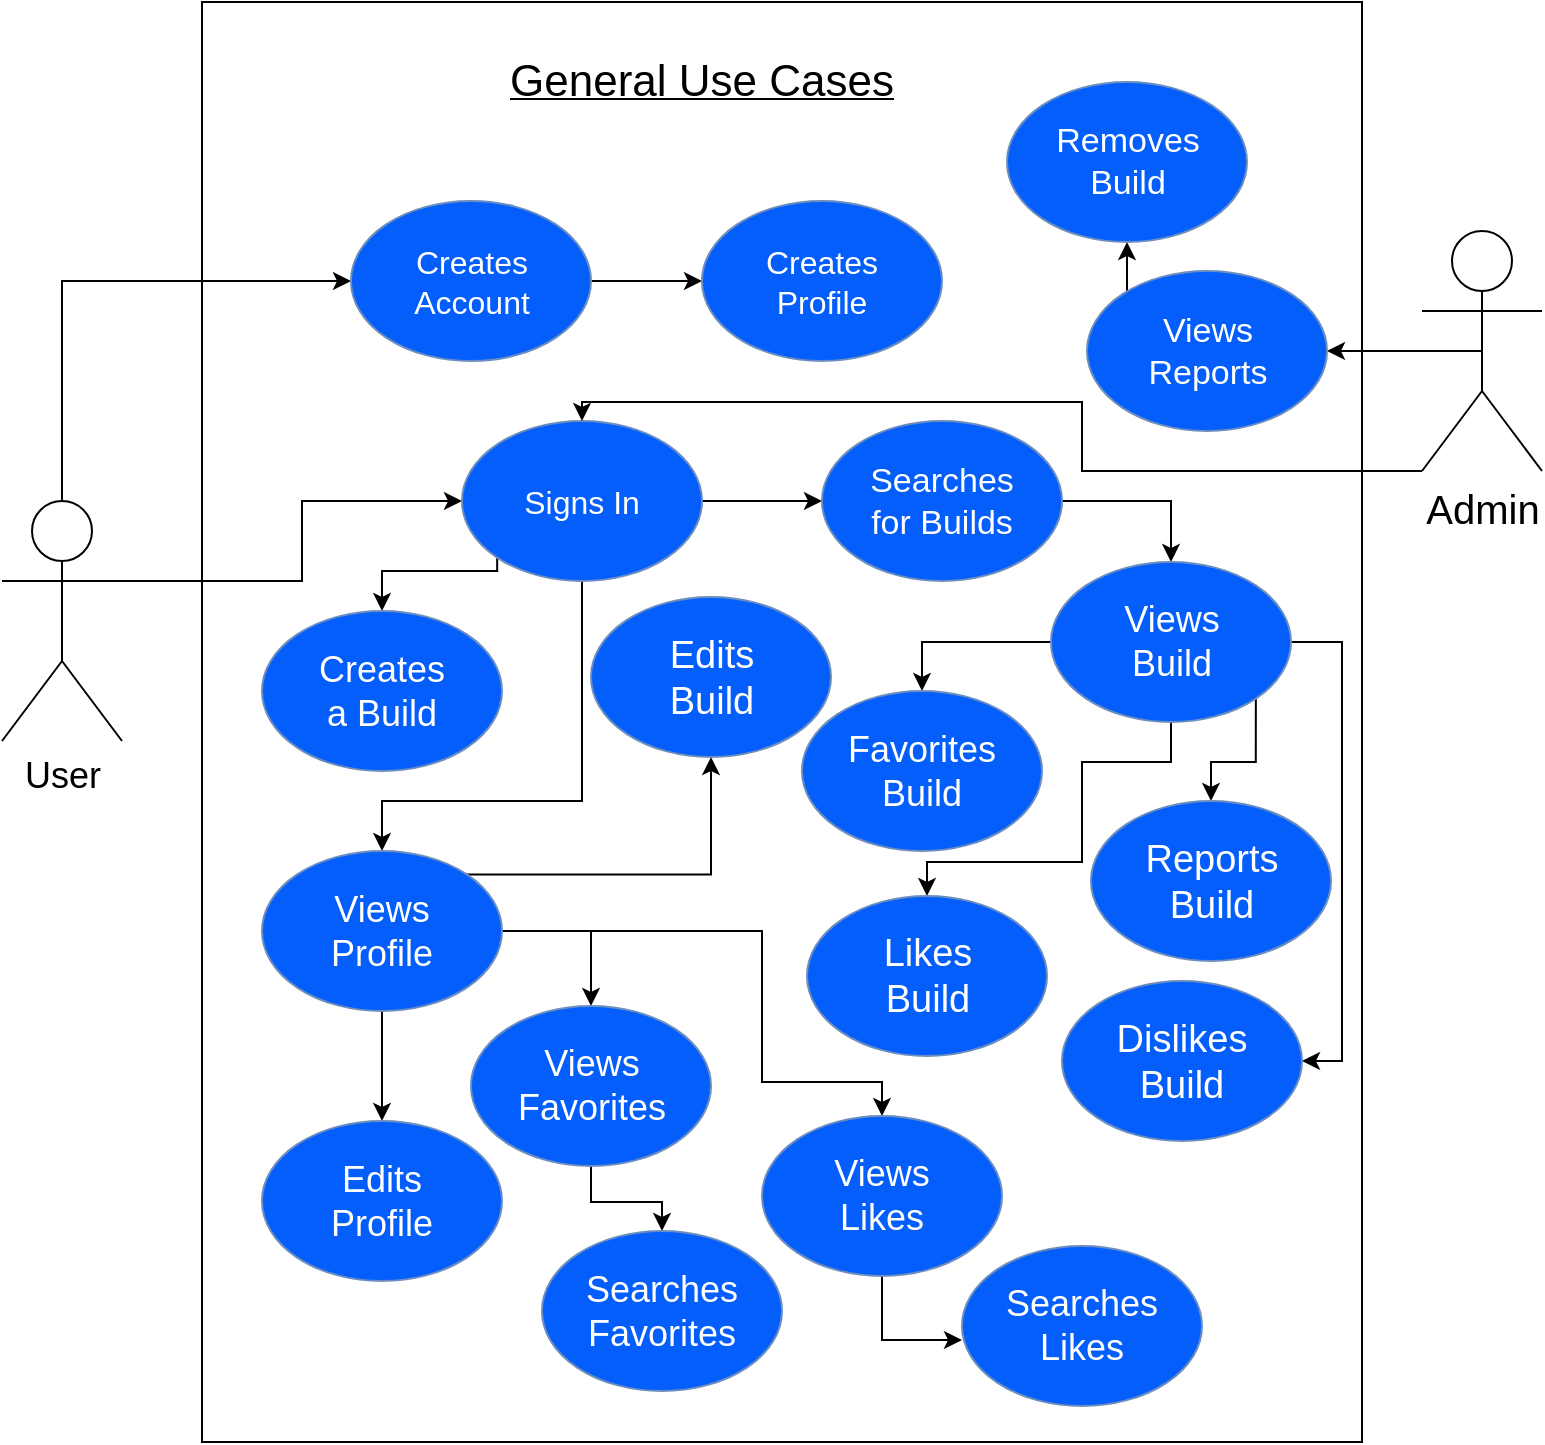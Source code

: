 <mxfile version="12.1.9" type="device" pages="1"><diagram id="uhpHyaAl4oxTMNwRNwRM" name="Page-1"><mxGraphModel dx="1408" dy="755" grid="1" gridSize="10" guides="1" tooltips="1" connect="1" arrows="1" fold="1" page="1" pageScale="1" pageWidth="850" pageHeight="1100" math="0" shadow="0"><root><mxCell id="0"/><mxCell id="1" parent="0"/><mxCell id="EYYUqmQ04hXDHK7EDDQL-3" value="" style="rounded=0;whiteSpace=wrap;html=1;" parent="1" vertex="1"><mxGeometry x="120" y="190" width="580" height="720" as="geometry"/></mxCell><mxCell id="EYYUqmQ04hXDHK7EDDQL-62" style="edgeStyle=orthogonalEdgeStyle;rounded=0;orthogonalLoop=1;jettySize=auto;html=1;exitX=0.5;exitY=0;exitDx=0;exitDy=0;exitPerimeter=0;entryX=0;entryY=0.5;entryDx=0;entryDy=0;" parent="1" source="EYYUqmQ04hXDHK7EDDQL-4" target="EYYUqmQ04hXDHK7EDDQL-9" edge="1"><mxGeometry relative="1" as="geometry"/></mxCell><mxCell id="EYYUqmQ04hXDHK7EDDQL-63" style="edgeStyle=orthogonalEdgeStyle;rounded=0;orthogonalLoop=1;jettySize=auto;html=1;exitX=1;exitY=0.333;exitDx=0;exitDy=0;exitPerimeter=0;entryX=0;entryY=0.5;entryDx=0;entryDy=0;" parent="1" source="EYYUqmQ04hXDHK7EDDQL-4" target="EYYUqmQ04hXDHK7EDDQL-20" edge="1"><mxGeometry relative="1" as="geometry"><Array as="points"><mxPoint x="170" y="480"/><mxPoint x="170" y="440"/></Array></mxGeometry></mxCell><mxCell id="EYYUqmQ04hXDHK7EDDQL-4" value="&lt;div style=&quot;font-size: 18px&quot;&gt;&lt;font style=&quot;font-size: 18px&quot;&gt;User&lt;/font&gt;&lt;/div&gt;" style="shape=umlActor;verticalLabelPosition=bottom;labelBackgroundColor=#ffffff;verticalAlign=top;html=1;outlineConnect=0;" parent="1" vertex="1"><mxGeometry x="20" y="439.5" width="60" height="120" as="geometry"/></mxCell><mxCell id="EYYUqmQ04hXDHK7EDDQL-8" value="&lt;u&gt;&lt;font style=&quot;font-size: 22px&quot;&gt;General Use Cases&lt;br&gt;&lt;/font&gt;&lt;/u&gt;" style="text;html=1;strokeColor=none;fillColor=none;align=center;verticalAlign=middle;whiteSpace=wrap;rounded=0;" parent="1" vertex="1"><mxGeometry x="267" y="210" width="206" height="40" as="geometry"/></mxCell><mxCell id="EYYUqmQ04hXDHK7EDDQL-17" style="edgeStyle=orthogonalEdgeStyle;rounded=0;orthogonalLoop=1;jettySize=auto;html=1;exitX=1;exitY=0.5;exitDx=0;exitDy=0;entryX=0;entryY=0.5;entryDx=0;entryDy=0;" parent="1" source="EYYUqmQ04hXDHK7EDDQL-9" target="EYYUqmQ04hXDHK7EDDQL-15" edge="1"><mxGeometry relative="1" as="geometry"/></mxCell><mxCell id="EYYUqmQ04hXDHK7EDDQL-9" value="" style="ellipse;whiteSpace=wrap;html=1;fillColor=#035EFC;strokeColor=#6c8ebf;" parent="1" vertex="1"><mxGeometry x="194.5" y="289.5" width="120" height="80" as="geometry"/></mxCell><mxCell id="EYYUqmQ04hXDHK7EDDQL-14" value="&lt;font style=&quot;font-size: 16px&quot; color=&quot;#FFFFFF&quot;&gt;Creates Account&lt;br&gt;&lt;/font&gt;" style="text;html=1;strokeColor=none;fillColor=none;align=center;verticalAlign=middle;whiteSpace=wrap;rounded=0;" parent="1" vertex="1"><mxGeometry x="214.5" y="314.5" width="80" height="30" as="geometry"/></mxCell><mxCell id="EYYUqmQ04hXDHK7EDDQL-15" value="" style="ellipse;whiteSpace=wrap;html=1;fillColor=#035EFC;strokeColor=#6c8ebf;" parent="1" vertex="1"><mxGeometry x="370" y="289.5" width="120" height="80" as="geometry"/></mxCell><mxCell id="EYYUqmQ04hXDHK7EDDQL-16" value="&lt;font style=&quot;font-size: 16px&quot; color=&quot;#FFFFFF&quot;&gt;Creates Profile&lt;br&gt;&lt;/font&gt;" style="text;html=1;strokeColor=none;fillColor=none;align=center;verticalAlign=middle;whiteSpace=wrap;rounded=0;" parent="1" vertex="1"><mxGeometry x="390" y="314.5" width="80" height="30" as="geometry"/></mxCell><mxCell id="EYYUqmQ04hXDHK7EDDQL-34" style="edgeStyle=orthogonalEdgeStyle;rounded=0;orthogonalLoop=1;jettySize=auto;html=1;exitX=1;exitY=0.5;exitDx=0;exitDy=0;entryX=0;entryY=0.5;entryDx=0;entryDy=0;" parent="1" source="EYYUqmQ04hXDHK7EDDQL-20" target="EYYUqmQ04hXDHK7EDDQL-24" edge="1"><mxGeometry relative="1" as="geometry"/></mxCell><mxCell id="EYYUqmQ04hXDHK7EDDQL-45" style="edgeStyle=orthogonalEdgeStyle;rounded=0;orthogonalLoop=1;jettySize=auto;html=1;exitX=0;exitY=1;exitDx=0;exitDy=0;entryX=0.5;entryY=0;entryDx=0;entryDy=0;" parent="1" source="EYYUqmQ04hXDHK7EDDQL-20" target="EYYUqmQ04hXDHK7EDDQL-28" edge="1"><mxGeometry relative="1" as="geometry"><Array as="points"><mxPoint x="268" y="474.5"/><mxPoint x="210" y="474.5"/></Array></mxGeometry></mxCell><mxCell id="EYYUqmQ04hXDHK7EDDQL-51" style="edgeStyle=orthogonalEdgeStyle;rounded=0;orthogonalLoop=1;jettySize=auto;html=1;exitX=0.5;exitY=1;exitDx=0;exitDy=0;entryX=0.5;entryY=0;entryDx=0;entryDy=0;" parent="1" source="EYYUqmQ04hXDHK7EDDQL-20" target="EYYUqmQ04hXDHK7EDDQL-47" edge="1"><mxGeometry relative="1" as="geometry"><Array as="points"><mxPoint x="310" y="589.5"/><mxPoint x="210" y="589.5"/></Array></mxGeometry></mxCell><mxCell id="EYYUqmQ04hXDHK7EDDQL-20" value="" style="ellipse;whiteSpace=wrap;html=1;fillColor=#035EFC;strokeColor=#6c8ebf;" parent="1" vertex="1"><mxGeometry x="250" y="399.5" width="120" height="80" as="geometry"/></mxCell><mxCell id="EYYUqmQ04hXDHK7EDDQL-21" value="&lt;font style=&quot;font-size: 16px&quot; color=&quot;#FFFFFF&quot;&gt;Signs In&lt;/font&gt;&lt;font style=&quot;font-size: 16px&quot; color=&quot;#FFFFFF&quot;&gt;&lt;br&gt;&lt;/font&gt;" style="text;html=1;strokeColor=none;fillColor=none;align=center;verticalAlign=middle;whiteSpace=wrap;rounded=0;" parent="1" vertex="1"><mxGeometry x="270" y="424.5" width="80" height="30" as="geometry"/></mxCell><mxCell id="aF0-QD34Gnb0Ot6dz_Wa-5" style="edgeStyle=orthogonalEdgeStyle;rounded=0;orthogonalLoop=1;jettySize=auto;html=1;exitX=1;exitY=0.5;exitDx=0;exitDy=0;entryX=0.5;entryY=0;entryDx=0;entryDy=0;" parent="1" source="EYYUqmQ04hXDHK7EDDQL-24" target="EYYUqmQ04hXDHK7EDDQL-30" edge="1"><mxGeometry relative="1" as="geometry"/></mxCell><mxCell id="EYYUqmQ04hXDHK7EDDQL-24" value="" style="ellipse;whiteSpace=wrap;html=1;fillColor=#035EFC;strokeColor=#6c8ebf;" parent="1" vertex="1"><mxGeometry x="430" y="399.5" width="120" height="80" as="geometry"/></mxCell><mxCell id="EYYUqmQ04hXDHK7EDDQL-25" value="&lt;font style=&quot;font-size: 17px&quot; color=&quot;#FFFFFF&quot;&gt;Searches for Builds&lt;br&gt;&lt;/font&gt;" style="text;html=1;strokeColor=none;fillColor=none;align=center;verticalAlign=middle;whiteSpace=wrap;rounded=0;" parent="1" vertex="1"><mxGeometry x="450" y="424.5" width="80" height="30" as="geometry"/></mxCell><mxCell id="EYYUqmQ04hXDHK7EDDQL-28" value="" style="ellipse;whiteSpace=wrap;html=1;fillColor=#035EFC;strokeColor=#6c8ebf;" parent="1" vertex="1"><mxGeometry x="150" y="494.5" width="120" height="80" as="geometry"/></mxCell><mxCell id="EYYUqmQ04hXDHK7EDDQL-29" value="&lt;font style=&quot;font-size: 18px&quot; color=&quot;#FFFFFF&quot;&gt;Creates a Build&lt;br&gt;&lt;/font&gt;" style="text;html=1;strokeColor=none;fillColor=none;align=center;verticalAlign=middle;whiteSpace=wrap;rounded=0;" parent="1" vertex="1"><mxGeometry x="170" y="519.5" width="80" height="30" as="geometry"/></mxCell><mxCell id="aF0-QD34Gnb0Ot6dz_Wa-6" style="edgeStyle=orthogonalEdgeStyle;rounded=0;orthogonalLoop=1;jettySize=auto;html=1;exitX=0.5;exitY=1;exitDx=0;exitDy=0;entryX=0.5;entryY=0;entryDx=0;entryDy=0;" parent="1" source="EYYUqmQ04hXDHK7EDDQL-30" target="EYYUqmQ04hXDHK7EDDQL-35" edge="1"><mxGeometry relative="1" as="geometry"><Array as="points"><mxPoint x="605" y="570"/><mxPoint x="560" y="570"/><mxPoint x="560" y="620"/><mxPoint x="483" y="620"/></Array></mxGeometry></mxCell><mxCell id="aF0-QD34Gnb0Ot6dz_Wa-7" style="edgeStyle=orthogonalEdgeStyle;rounded=0;orthogonalLoop=1;jettySize=auto;html=1;exitX=1;exitY=0.5;exitDx=0;exitDy=0;entryX=1;entryY=0.5;entryDx=0;entryDy=0;" parent="1" source="EYYUqmQ04hXDHK7EDDQL-30" target="EYYUqmQ04hXDHK7EDDQL-37" edge="1"><mxGeometry relative="1" as="geometry"/></mxCell><mxCell id="aF0-QD34Gnb0Ot6dz_Wa-8" style="edgeStyle=orthogonalEdgeStyle;rounded=0;orthogonalLoop=1;jettySize=auto;html=1;exitX=0;exitY=0.5;exitDx=0;exitDy=0;entryX=0.5;entryY=0;entryDx=0;entryDy=0;" parent="1" source="EYYUqmQ04hXDHK7EDDQL-30" target="EYYUqmQ04hXDHK7EDDQL-39" edge="1"><mxGeometry relative="1" as="geometry"/></mxCell><mxCell id="aF0-QD34Gnb0Ot6dz_Wa-14" style="edgeStyle=orthogonalEdgeStyle;rounded=0;orthogonalLoop=1;jettySize=auto;html=1;exitX=1;exitY=1;exitDx=0;exitDy=0;" parent="1" source="EYYUqmQ04hXDHK7EDDQL-30" target="aF0-QD34Gnb0Ot6dz_Wa-12" edge="1"><mxGeometry relative="1" as="geometry"/></mxCell><mxCell id="EYYUqmQ04hXDHK7EDDQL-30" value="" style="ellipse;whiteSpace=wrap;html=1;fillColor=#035EFC;strokeColor=#6c8ebf;" parent="1" vertex="1"><mxGeometry x="544.5" y="470" width="120" height="80" as="geometry"/></mxCell><mxCell id="EYYUqmQ04hXDHK7EDDQL-31" value="&lt;font style=&quot;font-size: 18px&quot; color=&quot;#FFFFFF&quot;&gt;Views Build&lt;br&gt;&lt;/font&gt;" style="text;html=1;strokeColor=none;fillColor=none;align=center;verticalAlign=middle;whiteSpace=wrap;rounded=0;" parent="1" vertex="1"><mxGeometry x="564.5" y="495" width="80" height="30" as="geometry"/></mxCell><mxCell id="EYYUqmQ04hXDHK7EDDQL-35" value="" style="ellipse;whiteSpace=wrap;html=1;fillColor=#035EFC;strokeColor=#6c8ebf;" parent="1" vertex="1"><mxGeometry x="422.5" y="637" width="120" height="80" as="geometry"/></mxCell><mxCell id="EYYUqmQ04hXDHK7EDDQL-36" value="&lt;font style=&quot;font-size: 19px&quot; color=&quot;#FFFFFF&quot;&gt;Likes Build&lt;br&gt;&lt;/font&gt;" style="text;html=1;strokeColor=none;fillColor=none;align=center;verticalAlign=middle;whiteSpace=wrap;rounded=0;" parent="1" vertex="1"><mxGeometry x="442.5" y="662" width="80" height="30" as="geometry"/></mxCell><mxCell id="EYYUqmQ04hXDHK7EDDQL-37" value="" style="ellipse;whiteSpace=wrap;html=1;fillColor=#035EFC;strokeColor=#6c8ebf;" parent="1" vertex="1"><mxGeometry x="550" y="679.5" width="120" height="80" as="geometry"/></mxCell><mxCell id="EYYUqmQ04hXDHK7EDDQL-38" value="&lt;font style=&quot;font-size: 19px&quot; color=&quot;#FFFFFF&quot;&gt;Dislikes Build&lt;br&gt;&lt;/font&gt;" style="text;html=1;strokeColor=none;fillColor=none;align=center;verticalAlign=middle;whiteSpace=wrap;rounded=0;" parent="1" vertex="1"><mxGeometry x="570" y="704.5" width="80" height="30" as="geometry"/></mxCell><mxCell id="EYYUqmQ04hXDHK7EDDQL-39" value="" style="ellipse;whiteSpace=wrap;html=1;fillColor=#035EFC;strokeColor=#6c8ebf;" parent="1" vertex="1"><mxGeometry x="420" y="534.5" width="120" height="80" as="geometry"/></mxCell><mxCell id="EYYUqmQ04hXDHK7EDDQL-40" value="&lt;font style=&quot;font-size: 18px&quot; color=&quot;#FFFFFF&quot;&gt;Favorites Build&lt;br&gt;&lt;/font&gt;" style="text;html=1;strokeColor=none;fillColor=none;align=center;verticalAlign=middle;whiteSpace=wrap;rounded=0;" parent="1" vertex="1"><mxGeometry x="440" y="559.5" width="80" height="30" as="geometry"/></mxCell><mxCell id="EYYUqmQ04hXDHK7EDDQL-52" style="edgeStyle=orthogonalEdgeStyle;rounded=0;orthogonalLoop=1;jettySize=auto;html=1;exitX=0.5;exitY=1;exitDx=0;exitDy=0;entryX=0.5;entryY=0;entryDx=0;entryDy=0;" parent="1" source="EYYUqmQ04hXDHK7EDDQL-47" target="EYYUqmQ04hXDHK7EDDQL-49" edge="1"><mxGeometry relative="1" as="geometry"/></mxCell><mxCell id="EYYUqmQ04hXDHK7EDDQL-56" style="edgeStyle=orthogonalEdgeStyle;rounded=0;orthogonalLoop=1;jettySize=auto;html=1;exitX=1;exitY=0.5;exitDx=0;exitDy=0;entryX=0.5;entryY=0;entryDx=0;entryDy=0;" parent="1" source="EYYUqmQ04hXDHK7EDDQL-47" target="EYYUqmQ04hXDHK7EDDQL-53" edge="1"><mxGeometry relative="1" as="geometry"/></mxCell><mxCell id="aF0-QD34Gnb0Ot6dz_Wa-9" style="edgeStyle=orthogonalEdgeStyle;rounded=0;orthogonalLoop=1;jettySize=auto;html=1;exitX=1;exitY=0;exitDx=0;exitDy=0;entryX=0.5;entryY=1;entryDx=0;entryDy=0;" parent="1" source="EYYUqmQ04hXDHK7EDDQL-47" target="aF0-QD34Gnb0Ot6dz_Wa-2" edge="1"><mxGeometry relative="1" as="geometry"/></mxCell><mxCell id="PbaO5kUSlIuo9R8vldDn-9" style="edgeStyle=orthogonalEdgeStyle;rounded=0;orthogonalLoop=1;jettySize=auto;html=1;exitX=1;exitY=0.5;exitDx=0;exitDy=0;entryX=0.5;entryY=0;entryDx=0;entryDy=0;" edge="1" parent="1" source="EYYUqmQ04hXDHK7EDDQL-47" target="PbaO5kUSlIuo9R8vldDn-5"><mxGeometry relative="1" as="geometry"><Array as="points"><mxPoint x="400" y="655"/><mxPoint x="400" y="730"/><mxPoint x="460" y="730"/></Array></mxGeometry></mxCell><mxCell id="EYYUqmQ04hXDHK7EDDQL-47" value="" style="ellipse;whiteSpace=wrap;html=1;fillColor=#035EFC;strokeColor=#6c8ebf;" parent="1" vertex="1"><mxGeometry x="150" y="614.5" width="120" height="80" as="geometry"/></mxCell><mxCell id="EYYUqmQ04hXDHK7EDDQL-48" value="&lt;font style=&quot;font-size: 18px&quot; color=&quot;#FFFFFF&quot;&gt;Views Profile&lt;br&gt;&lt;/font&gt;" style="text;html=1;strokeColor=none;fillColor=none;align=center;verticalAlign=middle;whiteSpace=wrap;rounded=0;" parent="1" vertex="1"><mxGeometry x="170" y="639.5" width="80" height="30" as="geometry"/></mxCell><mxCell id="EYYUqmQ04hXDHK7EDDQL-49" value="" style="ellipse;whiteSpace=wrap;html=1;fillColor=#035EFC;strokeColor=#6c8ebf;" parent="1" vertex="1"><mxGeometry x="150" y="749.5" width="120" height="80" as="geometry"/></mxCell><mxCell id="EYYUqmQ04hXDHK7EDDQL-50" value="&lt;font style=&quot;font-size: 18px&quot; color=&quot;#FFFFFF&quot;&gt;Edits Profile&lt;br&gt;&lt;/font&gt;" style="text;html=1;strokeColor=none;fillColor=none;align=center;verticalAlign=middle;whiteSpace=wrap;rounded=0;" parent="1" vertex="1"><mxGeometry x="170" y="774.5" width="80" height="30" as="geometry"/></mxCell><mxCell id="PbaO5kUSlIuo9R8vldDn-1" style="edgeStyle=orthogonalEdgeStyle;rounded=0;orthogonalLoop=1;jettySize=auto;html=1;exitX=0.5;exitY=1;exitDx=0;exitDy=0;entryX=0.5;entryY=0;entryDx=0;entryDy=0;" edge="1" parent="1" source="EYYUqmQ04hXDHK7EDDQL-53" target="EYYUqmQ04hXDHK7EDDQL-57"><mxGeometry relative="1" as="geometry"><Array as="points"><mxPoint x="315" y="790"/><mxPoint x="350" y="790"/></Array></mxGeometry></mxCell><mxCell id="EYYUqmQ04hXDHK7EDDQL-53" value="" style="ellipse;whiteSpace=wrap;html=1;fillColor=#035EFC;strokeColor=#6c8ebf;" parent="1" vertex="1"><mxGeometry x="254.5" y="692" width="120" height="80" as="geometry"/></mxCell><mxCell id="EYYUqmQ04hXDHK7EDDQL-54" value="&lt;font style=&quot;font-size: 18px&quot; color=&quot;#FFFFFF&quot;&gt;Views Favorites&lt;br&gt;&lt;/font&gt;" style="text;html=1;strokeColor=none;fillColor=none;align=center;verticalAlign=middle;whiteSpace=wrap;rounded=0;" parent="1" vertex="1"><mxGeometry x="274.5" y="717" width="80" height="30" as="geometry"/></mxCell><mxCell id="EYYUqmQ04hXDHK7EDDQL-57" value="" style="ellipse;whiteSpace=wrap;html=1;fillColor=#035EFC;strokeColor=#6c8ebf;" parent="1" vertex="1"><mxGeometry x="290" y="804.5" width="120" height="80" as="geometry"/></mxCell><mxCell id="EYYUqmQ04hXDHK7EDDQL-58" value="&lt;font style=&quot;font-size: 18px&quot; color=&quot;#FFFFFF&quot;&gt;Searches Favorites&lt;br&gt;&lt;/font&gt;" style="text;html=1;strokeColor=none;fillColor=none;align=center;verticalAlign=middle;whiteSpace=wrap;rounded=0;" parent="1" vertex="1"><mxGeometry x="310" y="829.5" width="80" height="30" as="geometry"/></mxCell><mxCell id="EYYUqmQ04hXDHK7EDDQL-66" style="edgeStyle=orthogonalEdgeStyle;rounded=0;orthogonalLoop=1;jettySize=auto;html=1;entryX=0.5;entryY=0;entryDx=0;entryDy=0;exitX=0;exitY=1;exitDx=0;exitDy=0;exitPerimeter=0;" parent="1" source="EYYUqmQ04hXDHK7EDDQL-64" target="EYYUqmQ04hXDHK7EDDQL-20" edge="1"><mxGeometry relative="1" as="geometry"><Array as="points"><mxPoint x="560" y="425"/><mxPoint x="560" y="390"/><mxPoint x="310" y="390"/></Array></mxGeometry></mxCell><mxCell id="aF0-QD34Gnb0Ot6dz_Wa-15" style="edgeStyle=orthogonalEdgeStyle;rounded=0;orthogonalLoop=1;jettySize=auto;html=1;exitX=0.5;exitY=0.5;exitDx=0;exitDy=0;exitPerimeter=0;entryX=1;entryY=0.5;entryDx=0;entryDy=0;" parent="1" source="EYYUqmQ04hXDHK7EDDQL-64" target="EYYUqmQ04hXDHK7EDDQL-68" edge="1"><mxGeometry relative="1" as="geometry"/></mxCell><mxCell id="EYYUqmQ04hXDHK7EDDQL-64" value="&lt;font style=&quot;font-size: 20px&quot;&gt;Admin&lt;/font&gt;" style="shape=umlActor;verticalLabelPosition=bottom;labelBackgroundColor=#ffffff;verticalAlign=top;html=1;outlineConnect=0;" parent="1" vertex="1"><mxGeometry x="730" y="304.5" width="60" height="120" as="geometry"/></mxCell><mxCell id="aF0-QD34Gnb0Ot6dz_Wa-16" style="edgeStyle=orthogonalEdgeStyle;rounded=0;orthogonalLoop=1;jettySize=auto;html=1;exitX=0;exitY=0;exitDx=0;exitDy=0;entryX=0.5;entryY=1;entryDx=0;entryDy=0;" parent="1" source="EYYUqmQ04hXDHK7EDDQL-68" target="EYYUqmQ04hXDHK7EDDQL-70" edge="1"><mxGeometry relative="1" as="geometry"/></mxCell><mxCell id="EYYUqmQ04hXDHK7EDDQL-68" value="" style="ellipse;whiteSpace=wrap;html=1;fillColor=#035EFC;strokeColor=#6c8ebf;" parent="1" vertex="1"><mxGeometry x="562.5" y="324.5" width="120" height="80" as="geometry"/></mxCell><mxCell id="EYYUqmQ04hXDHK7EDDQL-69" value="&lt;font style=&quot;font-size: 17px&quot; color=&quot;#FFFFFF&quot;&gt;Views Reports&lt;br&gt;&lt;/font&gt;" style="text;html=1;strokeColor=none;fillColor=none;align=center;verticalAlign=middle;whiteSpace=wrap;rounded=0;" parent="1" vertex="1"><mxGeometry x="582.5" y="349.5" width="80" height="30" as="geometry"/></mxCell><mxCell id="EYYUqmQ04hXDHK7EDDQL-70" value="" style="ellipse;whiteSpace=wrap;html=1;fillColor=#035EFC;strokeColor=#6c8ebf;" parent="1" vertex="1"><mxGeometry x="522.5" y="230" width="120" height="80" as="geometry"/></mxCell><mxCell id="EYYUqmQ04hXDHK7EDDQL-71" value="&lt;font style=&quot;font-size: 17px&quot; color=&quot;#FFFFFF&quot;&gt;Removes&lt;font style=&quot;font-size: 17px&quot;&gt; Build&lt;br&gt;&lt;/font&gt;&lt;/font&gt;" style="text;html=1;strokeColor=none;fillColor=none;align=center;verticalAlign=middle;whiteSpace=wrap;rounded=0;" parent="1" vertex="1"><mxGeometry x="542.5" y="255" width="80" height="30" as="geometry"/></mxCell><mxCell id="aF0-QD34Gnb0Ot6dz_Wa-2" value="" style="ellipse;whiteSpace=wrap;html=1;fillColor=#035EFC;strokeColor=#6c8ebf;" parent="1" vertex="1"><mxGeometry x="314.5" y="487.5" width="120" height="80" as="geometry"/></mxCell><mxCell id="aF0-QD34Gnb0Ot6dz_Wa-3" value="&lt;font style=&quot;font-size: 19px&quot; color=&quot;#FFFFFF&quot;&gt;Edits Build&lt;br&gt;&lt;/font&gt;" style="text;html=1;strokeColor=none;fillColor=none;align=center;verticalAlign=middle;whiteSpace=wrap;rounded=0;" parent="1" vertex="1"><mxGeometry x="334.5" y="512.5" width="80" height="30" as="geometry"/></mxCell><mxCell id="aF0-QD34Gnb0Ot6dz_Wa-12" value="" style="ellipse;whiteSpace=wrap;html=1;fillColor=#035EFC;strokeColor=#6c8ebf;" parent="1" vertex="1"><mxGeometry x="564.5" y="589.5" width="120" height="80" as="geometry"/></mxCell><mxCell id="aF0-QD34Gnb0Ot6dz_Wa-13" value="&lt;font style=&quot;font-size: 19px&quot; color=&quot;#FFFFFF&quot;&gt;Reports Build&lt;br&gt;&lt;/font&gt;" style="text;html=1;strokeColor=none;fillColor=none;align=center;verticalAlign=middle;whiteSpace=wrap;rounded=0;" parent="1" vertex="1"><mxGeometry x="584.5" y="614.5" width="80" height="30" as="geometry"/></mxCell><mxCell id="PbaO5kUSlIuo9R8vldDn-10" style="edgeStyle=orthogonalEdgeStyle;rounded=0;orthogonalLoop=1;jettySize=auto;html=1;exitX=0.5;exitY=1;exitDx=0;exitDy=0;entryX=0;entryY=0.588;entryDx=0;entryDy=0;entryPerimeter=0;" edge="1" parent="1" source="PbaO5kUSlIuo9R8vldDn-5" target="PbaO5kUSlIuo9R8vldDn-7"><mxGeometry relative="1" as="geometry"/></mxCell><mxCell id="PbaO5kUSlIuo9R8vldDn-5" value="" style="ellipse;whiteSpace=wrap;html=1;fillColor=#035EFC;strokeColor=#6c8ebf;" vertex="1" parent="1"><mxGeometry x="400" y="747" width="120" height="80" as="geometry"/></mxCell><mxCell id="PbaO5kUSlIuo9R8vldDn-6" value="&lt;font style=&quot;font-size: 18px&quot; color=&quot;#FFFFFF&quot;&gt;Views Likes&lt;br&gt;&lt;/font&gt;" style="text;html=1;strokeColor=none;fillColor=none;align=center;verticalAlign=middle;whiteSpace=wrap;rounded=0;" vertex="1" parent="1"><mxGeometry x="420" y="772" width="80" height="30" as="geometry"/></mxCell><mxCell id="PbaO5kUSlIuo9R8vldDn-7" value="" style="ellipse;whiteSpace=wrap;html=1;fillColor=#035EFC;strokeColor=#6c8ebf;" vertex="1" parent="1"><mxGeometry x="500" y="812" width="120" height="80" as="geometry"/></mxCell><mxCell id="PbaO5kUSlIuo9R8vldDn-8" value="&lt;font style=&quot;font-size: 18px&quot; color=&quot;#FFFFFF&quot;&gt;Searches Likes&lt;br&gt;&lt;/font&gt;" style="text;html=1;strokeColor=none;fillColor=none;align=center;verticalAlign=middle;whiteSpace=wrap;rounded=0;" vertex="1" parent="1"><mxGeometry x="520" y="837" width="80" height="30" as="geometry"/></mxCell></root></mxGraphModel></diagram></mxfile>